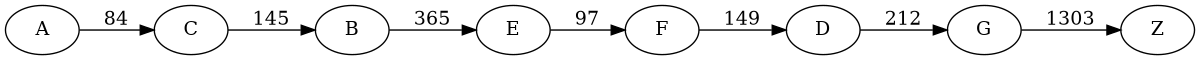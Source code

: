digraph G {
	rankdir=LR size="8,5"
	A
	C
	A -> C [label=84]
	C
	B
	C -> B [label=145]
	B
	E
	B -> E [label=365]
	E
	F
	E -> F [label=97]
	F
	D
	F -> D [label=149]
	D
	G
	D -> G [label=212]
	G
	Z
	G -> Z [label=1303]
}
